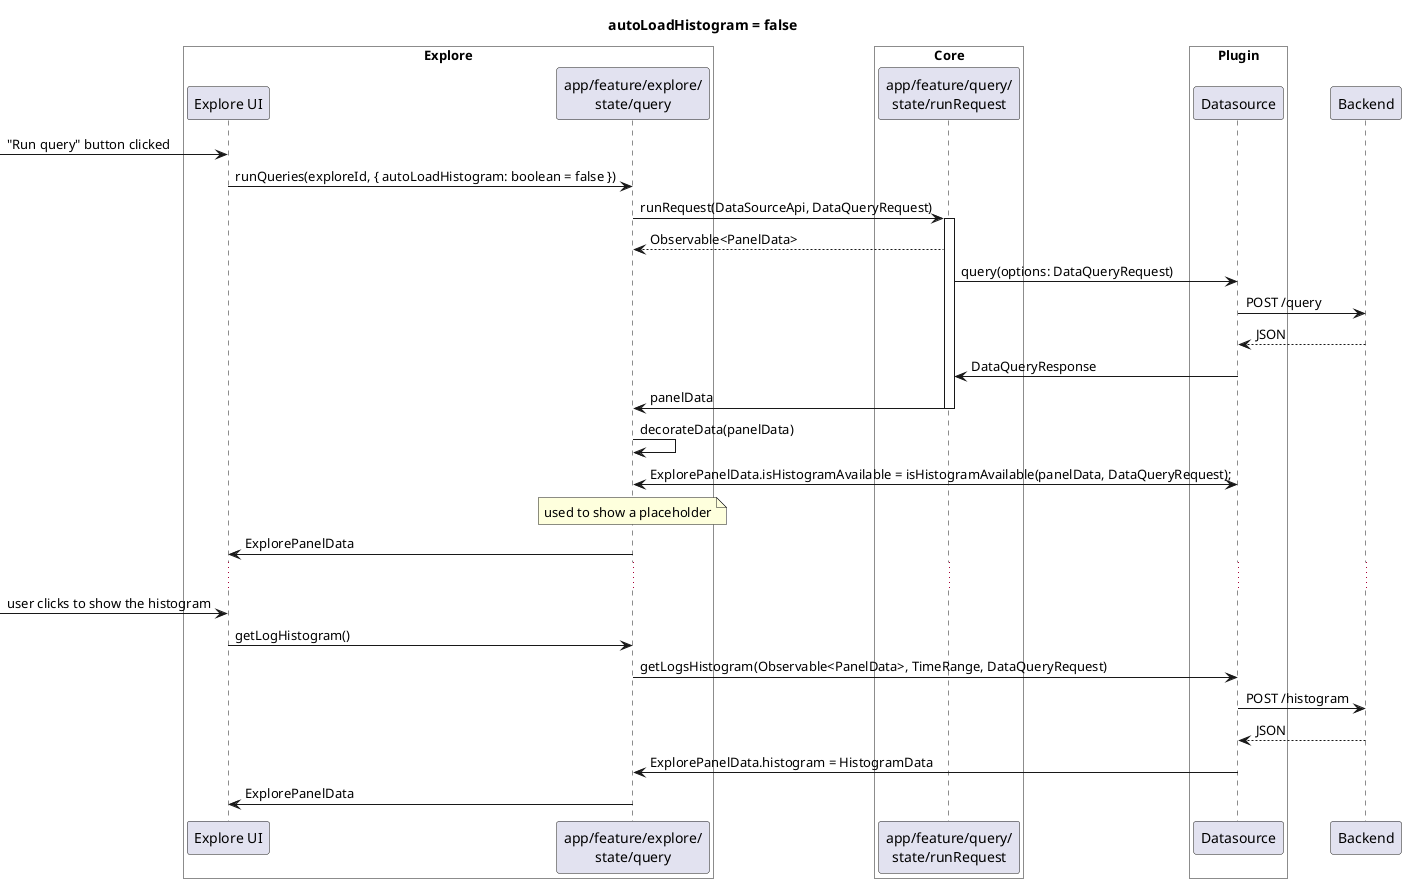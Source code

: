 @startuml

title autoLoadHistogram = false

box "Explore" #white
participant "Explore UI" as UI
participant "app/feature/explore/\nstate/query" as S
endbox

box "Core" #white
participant "app/feature/query/\nstate/runRequest" as S2
endbox

box "Plugin" #white
participant Datasource as DS
endbox

participant Backend as B

-> UI : "Run query" button clicked
UI -> S: runQueries(exploreId, { autoLoadHistogram: boolean = false })
S -> S2 : runRequest(DataSourceApi, DataQueryRequest)

activate S2
S <-- S2: Observable<PanelData>

S2 -> DS : query(options: DataQueryRequest)
DS -> B : POST /query
DS <-- B : JSON
S2 <- DS : DataQueryResponse
S <- S2 : panelData
deactivate S2

S -> S : decorateData(panelData)
S <-> DS : ExplorePanelData.isHistogramAvailable = isHistogramAvailable(panelData, DataQueryRequest);
note over S : used to show a placeholder
UI <- S : ExplorePanelData

...
-> UI : user clicks to show the histogram
UI -> S : getLogHistogram()
S -> DS : getLogsHistogram(Observable<PanelData>, TimeRange, DataQueryRequest)
DS -> B : POST /histogram
DS <-- B : JSON
S <- DS : ExplorePanelData.histogram = HistogramData
UI <- S : ExplorePanelData
@enduml

